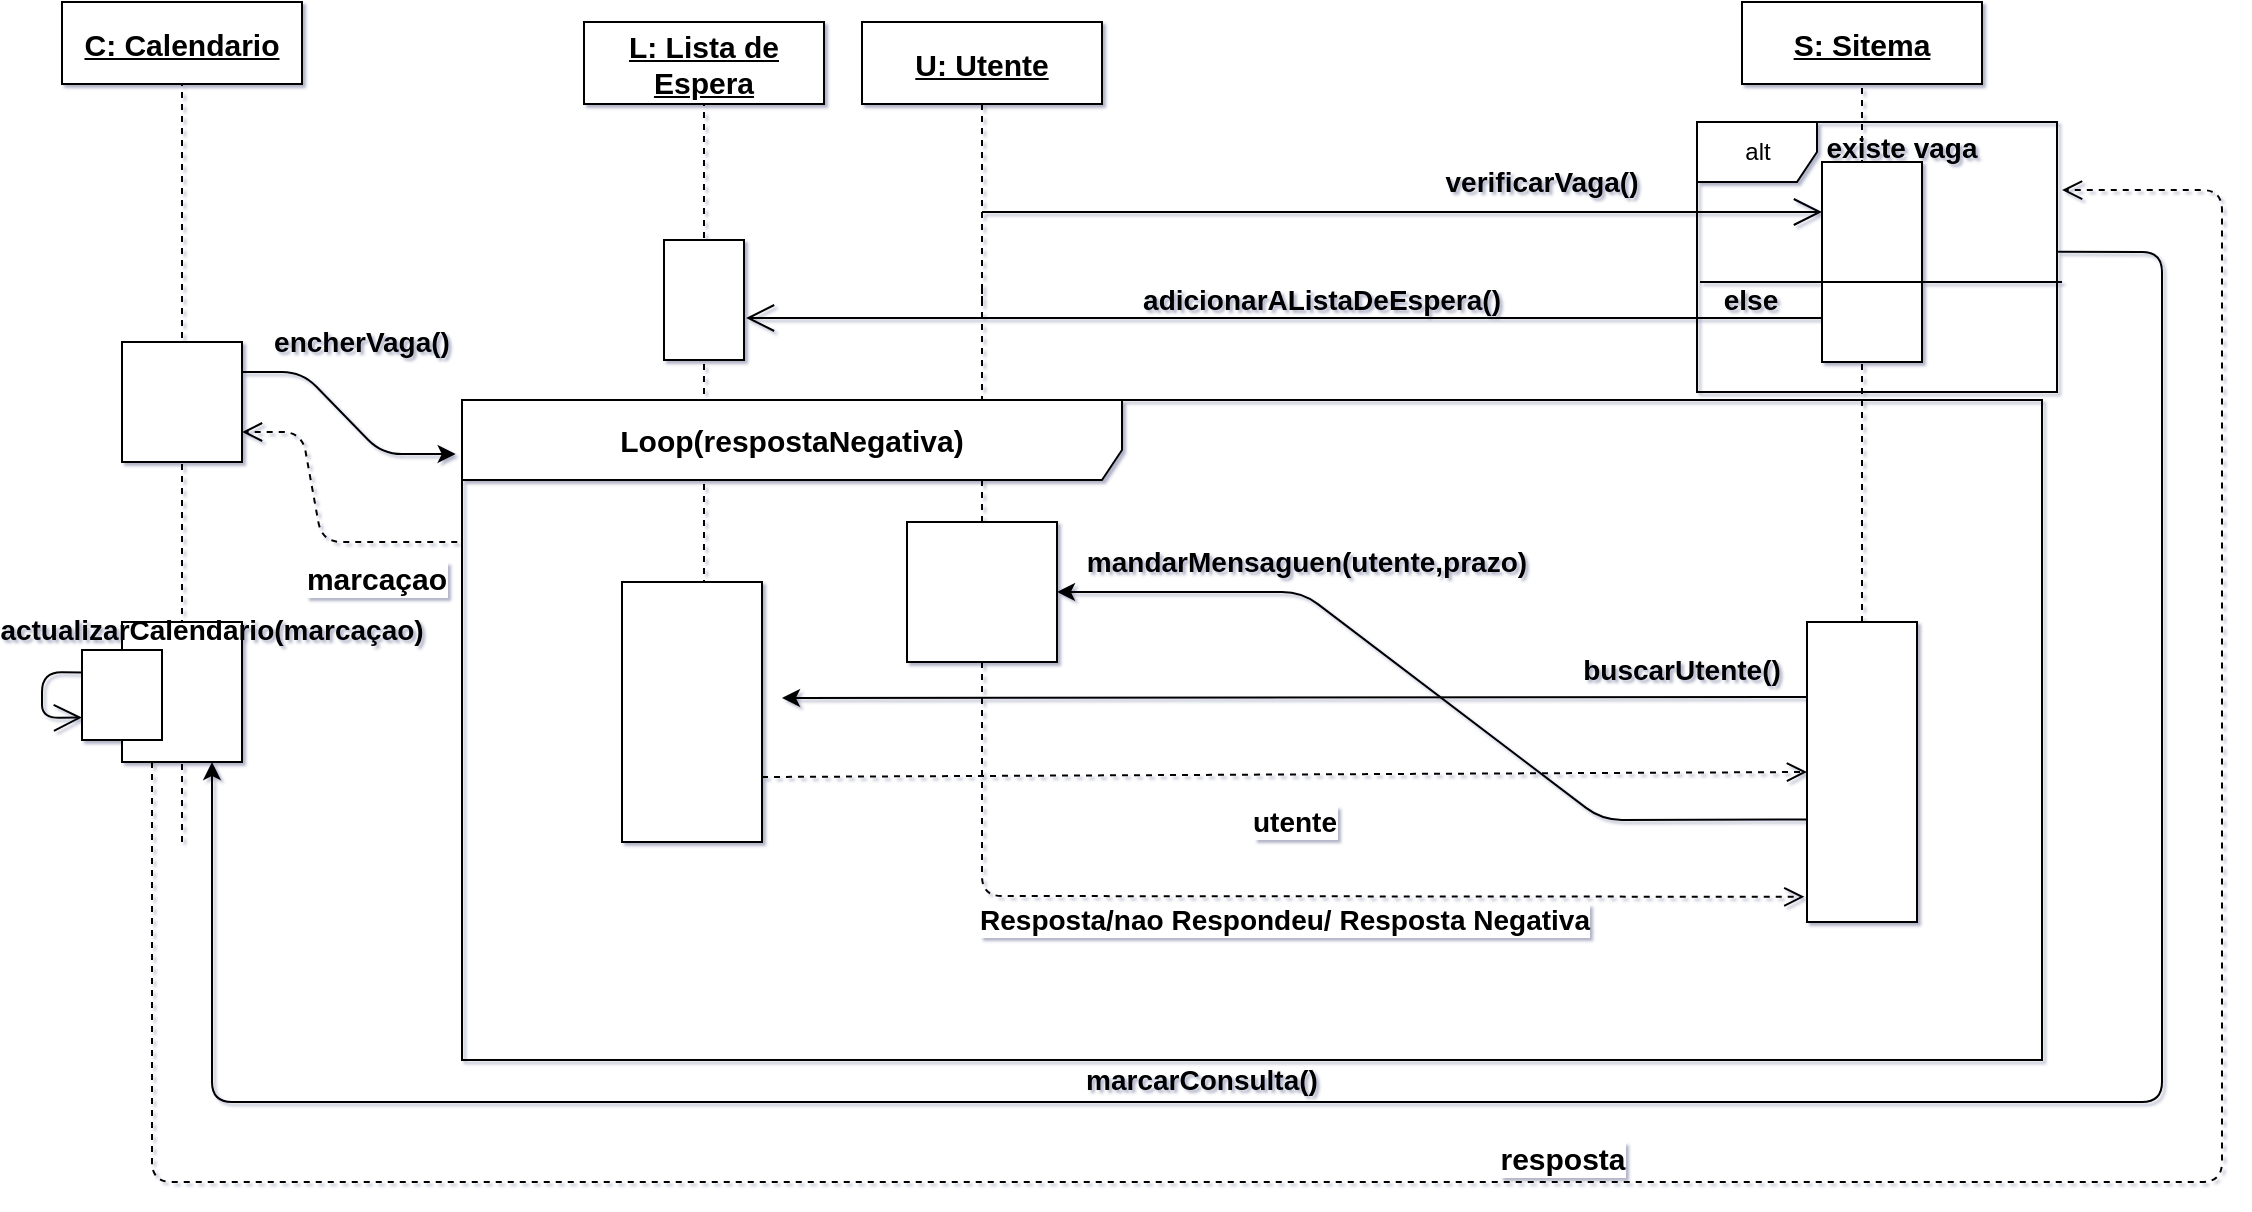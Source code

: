 <mxfile version="14.2.4" type="device"><diagram id="jkh-D11zbrZSaZodJWb8" name="Page-1"><mxGraphModel dx="1422" dy="737" grid="1" gridSize="10" guides="1" tooltips="1" connect="1" arrows="1" fold="1" page="1" pageScale="1" pageWidth="1169" pageHeight="827" math="0" shadow="1"><root><mxCell id="0"/><mxCell id="1" parent="0"/><mxCell id="V_wPJh5jmLveAQWKlIfH-1" value="alt" style="shape=umlFrame;whiteSpace=wrap;html=1;" parent="1" vertex="1"><mxGeometry x="867.5" y="170" width="180" height="135" as="geometry"/></mxCell><mxCell id="oQV6uXSuwJ7wA1GF_ZGe-3" value="L: Lista de Espera" style="text;html=1;align=center;verticalAlign=middle;whiteSpace=wrap;rounded=0;fontStyle=5;fillColor=#ffffff;strokeColor=#000000;fontSize=15;" parent="1" vertex="1"><mxGeometry x="311" y="120" width="120" height="41" as="geometry"/></mxCell><mxCell id="oQV6uXSuwJ7wA1GF_ZGe-4" value="" style="endArrow=none;dashed=1;html=1;fontSize=14;entryX=0.5;entryY=1;entryDx=0;entryDy=0;" parent="1" target="oQV6uXSuwJ7wA1GF_ZGe-3" edge="1"><mxGeometry width="50" height="50" relative="1" as="geometry"><mxPoint x="371" y="420" as="sourcePoint"/><mxPoint x="1290" y="130.5" as="targetPoint"/></mxGeometry></mxCell><mxCell id="oQV6uXSuwJ7wA1GF_ZGe-5" value="" style="rounded=0;whiteSpace=wrap;html=1;strokeColor=#000000;fillColor=#ffffff;fontSize=14;" parent="1" vertex="1"><mxGeometry x="922.5" y="420" width="55" height="150" as="geometry"/></mxCell><mxCell id="oQV6uXSuwJ7wA1GF_ZGe-6" value="" style="rounded=0;whiteSpace=wrap;html=1;strokeColor=#000000;fillColor=#ffffff;fontSize=14;" parent="1" vertex="1"><mxGeometry x="351" y="229" width="40" height="60" as="geometry"/></mxCell><mxCell id="oQV6uXSuwJ7wA1GF_ZGe-7" value="" style="rounded=0;whiteSpace=wrap;html=1;" parent="1" vertex="1"><mxGeometry x="330" y="400" width="70" height="130" as="geometry"/></mxCell><mxCell id="oQV6uXSuwJ7wA1GF_ZGe-8" value="buscarUtente()" style="text;html=1;strokeColor=none;fillColor=none;align=center;verticalAlign=middle;whiteSpace=wrap;rounded=0;fontStyle=1;fontSize=14;" parent="1" vertex="1"><mxGeometry x="800" y="434" width="120" height="20" as="geometry"/></mxCell><mxCell id="oQV6uXSuwJ7wA1GF_ZGe-9" value="&lt;b&gt;utente&lt;/b&gt;" style="html=1;verticalAlign=bottom;endArrow=open;dashed=1;endSize=8;fontSize=14;exitX=1;exitY=0.75;exitDx=0;exitDy=0;entryX=0;entryY=0.5;entryDx=0;entryDy=0;" parent="1" source="oQV6uXSuwJ7wA1GF_ZGe-7" target="oQV6uXSuwJ7wA1GF_ZGe-5" edge="1"><mxGeometry x="0.017" y="-35" relative="1" as="geometry"><mxPoint x="790" y="220" as="sourcePoint"/><mxPoint x="990" y="398" as="targetPoint"/><mxPoint as="offset"/></mxGeometry></mxCell><mxCell id="oQV6uXSuwJ7wA1GF_ZGe-10" value="" style="endArrow=classic;html=1;fontSize=14;exitX=0;exitY=0.658;exitDx=0;exitDy=0;exitPerimeter=0;entryX=1;entryY=0.5;entryDx=0;entryDy=0;" parent="1" source="oQV6uXSuwJ7wA1GF_ZGe-5" target="oQV6uXSuwJ7wA1GF_ZGe-13" edge="1"><mxGeometry width="50" height="50" relative="1" as="geometry"><mxPoint x="720" y="320" as="sourcePoint"/><mxPoint x="770" y="270" as="targetPoint"/><Array as="points"><mxPoint x="820" y="519"/><mxPoint x="670" y="405"/></Array></mxGeometry></mxCell><mxCell id="oQV6uXSuwJ7wA1GF_ZGe-11" value="&lt;b&gt;Resposta/nao Respondeu/ Resposta Negativa&lt;/b&gt;" style="html=1;verticalAlign=bottom;endArrow=open;dashed=1;endSize=8;fontSize=14;entryX=-0.024;entryY=0.916;entryDx=0;entryDy=0;entryPerimeter=0;exitX=0.5;exitY=1;exitDx=0;exitDy=0;" parent="1" source="oQV6uXSuwJ7wA1GF_ZGe-13" target="oQV6uXSuwJ7wA1GF_ZGe-5" edge="1"><mxGeometry x="0.014" y="-23" relative="1" as="geometry"><mxPoint x="530" y="320" as="sourcePoint"/><mxPoint x="710" y="290" as="targetPoint"/><Array as="points"><mxPoint x="510" y="557"/></Array><mxPoint as="offset"/></mxGeometry></mxCell><mxCell id="oQV6uXSuwJ7wA1GF_ZGe-12" value="mandarMensaguen(utente,prazo)" style="text;html=1;strokeColor=none;fillColor=none;align=center;verticalAlign=middle;whiteSpace=wrap;rounded=0;fontStyle=1;fontSize=14;" parent="1" vertex="1"><mxGeometry x="555" y="380" width="235" height="20" as="geometry"/></mxCell><mxCell id="oQV6uXSuwJ7wA1GF_ZGe-13" value="" style="rounded=0;whiteSpace=wrap;html=1;strokeColor=#000000;fillColor=#ffffff;fontSize=14;" parent="1" vertex="1"><mxGeometry x="472.5" y="370" width="75" height="70" as="geometry"/></mxCell><mxCell id="oQV6uXSuwJ7wA1GF_ZGe-14" value="" style="endArrow=classic;html=1;fontSize=14;exitX=0;exitY=0.25;exitDx=0;exitDy=0;" parent="1" source="oQV6uXSuwJ7wA1GF_ZGe-5" edge="1"><mxGeometry width="50" height="50" relative="1" as="geometry"><mxPoint x="1000" y="367.5" as="sourcePoint"/><mxPoint x="410" y="458" as="targetPoint"/><Array as="points"/></mxGeometry></mxCell><mxCell id="oQV6uXSuwJ7wA1GF_ZGe-15" value="U: Utente" style="text;html=1;align=center;verticalAlign=middle;whiteSpace=wrap;rounded=0;fontStyle=5;fillColor=#ffffff;strokeColor=#000000;fontSize=15;" parent="1" vertex="1"><mxGeometry x="450" y="120" width="120" height="41" as="geometry"/></mxCell><mxCell id="oQV6uXSuwJ7wA1GF_ZGe-16" value="" style="endArrow=none;dashed=1;html=1;entryX=0.5;entryY=1;entryDx=0;entryDy=0;" parent="1" target="oQV6uXSuwJ7wA1GF_ZGe-15" edge="1"><mxGeometry width="50" height="50" relative="1" as="geometry"><mxPoint x="510" y="260" as="sourcePoint"/><mxPoint x="630" y="270" as="targetPoint"/></mxGeometry></mxCell><mxCell id="oQV6uXSuwJ7wA1GF_ZGe-17" value="S: Sitema" style="text;html=1;align=center;verticalAlign=middle;whiteSpace=wrap;rounded=0;fontStyle=5;fillColor=#ffffff;strokeColor=#000000;fontSize=15;" parent="1" vertex="1"><mxGeometry x="890" y="110" width="120" height="41" as="geometry"/></mxCell><mxCell id="oQV6uXSuwJ7wA1GF_ZGe-18" value="" style="endArrow=none;dashed=1;html=1;entryX=0.5;entryY=1;entryDx=0;entryDy=0;exitX=0.5;exitY=0;exitDx=0;exitDy=0;" parent="1" source="oQV6uXSuwJ7wA1GF_ZGe-5" target="oQV6uXSuwJ7wA1GF_ZGe-17" edge="1"><mxGeometry width="50" height="50" relative="1" as="geometry"><mxPoint x="950.5" y="370" as="sourcePoint"/><mxPoint x="547.5" y="270" as="targetPoint"/></mxGeometry></mxCell><mxCell id="oQV6uXSuwJ7wA1GF_ZGe-20" value="C: Calendario" style="text;html=1;align=center;verticalAlign=middle;whiteSpace=wrap;rounded=0;fontStyle=5;fillColor=#ffffff;strokeColor=#000000;fontSize=15;" parent="1" vertex="1"><mxGeometry x="50" y="110" width="120" height="41" as="geometry"/></mxCell><mxCell id="oQV6uXSuwJ7wA1GF_ZGe-29" value="" style="endArrow=none;dashed=1;html=1;entryX=0.5;entryY=1;entryDx=0;entryDy=0;" parent="1" source="oQV6uXSuwJ7wA1GF_ZGe-13" edge="1"><mxGeometry width="50" height="50" relative="1" as="geometry"><mxPoint x="510" y="330" as="sourcePoint"/><mxPoint x="510.005" y="250" as="targetPoint"/></mxGeometry></mxCell><mxCell id="oQV6uXSuwJ7wA1GF_ZGe-30" value="" style="rounded=0;whiteSpace=wrap;html=1;" parent="1" vertex="1"><mxGeometry x="930" y="190" width="50" height="100" as="geometry"/></mxCell><mxCell id="oQV6uXSuwJ7wA1GF_ZGe-32" value="verificarVaga()" style="text;html=1;strokeColor=none;fillColor=none;align=center;verticalAlign=middle;whiteSpace=wrap;rounded=0;fontStyle=1;fontSize=14;" parent="1" vertex="1"><mxGeometry x="730" y="190" width="120" height="20" as="geometry"/></mxCell><mxCell id="oQV6uXSuwJ7wA1GF_ZGe-34" value="existe vaga" style="text;html=1;strokeColor=none;align=center;verticalAlign=middle;whiteSpace=wrap;rounded=0;fontStyle=1;fontSize=14;" parent="1" vertex="1"><mxGeometry x="910" y="172.5" width="120" height="20" as="geometry"/></mxCell><mxCell id="oQV6uXSuwJ7wA1GF_ZGe-35" value="" style="endArrow=none;html=1;" parent="1" edge="1"><mxGeometry width="50" height="50" relative="1" as="geometry"><mxPoint x="869" y="250" as="sourcePoint"/><mxPoint x="1050" y="250" as="targetPoint"/></mxGeometry></mxCell><mxCell id="oQV6uXSuwJ7wA1GF_ZGe-36" value="" style="endArrow=open;endFill=1;endSize=12;html=1;entryX=0;entryY=0.25;entryDx=0;entryDy=0;" parent="1" target="oQV6uXSuwJ7wA1GF_ZGe-30" edge="1"><mxGeometry width="160" relative="1" as="geometry"><mxPoint x="510" y="215" as="sourcePoint"/><mxPoint x="670" y="209.5" as="targetPoint"/></mxGeometry></mxCell><mxCell id="oQV6uXSuwJ7wA1GF_ZGe-40" value="" style="endArrow=open;endFill=1;endSize=12;html=1;entryX=1.025;entryY=0.65;entryDx=0;entryDy=0;entryPerimeter=0;" parent="1" target="oQV6uXSuwJ7wA1GF_ZGe-6" edge="1"><mxGeometry width="160" relative="1" as="geometry"><mxPoint x="930" y="268" as="sourcePoint"/><mxPoint x="790" y="269" as="targetPoint"/></mxGeometry></mxCell><mxCell id="oQV6uXSuwJ7wA1GF_ZGe-41" value="adicionarAListaDeEspera()" style="text;html=1;strokeColor=none;fillColor=none;align=center;verticalAlign=middle;whiteSpace=wrap;rounded=0;fontStyle=1;fontSize=14;" parent="1" vertex="1"><mxGeometry x="590" y="249" width="180" height="20" as="geometry"/></mxCell><mxCell id="oQV6uXSuwJ7wA1GF_ZGe-42" value="" style="endArrow=none;dashed=1;html=1;entryX=0.5;entryY=1;entryDx=0;entryDy=0;" parent="1" target="oQV6uXSuwJ7wA1GF_ZGe-20" edge="1"><mxGeometry width="50" height="50" relative="1" as="geometry"><mxPoint x="110" y="530" as="sourcePoint"/><mxPoint x="640" y="310" as="targetPoint"/><Array as="points"/></mxGeometry></mxCell><mxCell id="oQV6uXSuwJ7wA1GF_ZGe-37" value="" style="rounded=0;whiteSpace=wrap;html=1;" parent="1" vertex="1"><mxGeometry x="80" y="420" width="60" height="70" as="geometry"/></mxCell><mxCell id="oQV6uXSuwJ7wA1GF_ZGe-22" value="" style="rounded=0;whiteSpace=wrap;html=1;" parent="1" vertex="1"><mxGeometry x="80" y="280" width="60" height="60" as="geometry"/></mxCell><mxCell id="oQV6uXSuwJ7wA1GF_ZGe-1" value="&lt;font style=&quot;font-size: 15px&quot;&gt;&lt;b&gt;Loop(respostaNegativa)&lt;/b&gt;&lt;/font&gt;" style="shape=umlFrame;whiteSpace=wrap;html=1;strokeColor=#000000;fillColor=#ffffff;fontSize=14;width=330;height=40;" parent="1" vertex="1"><mxGeometry x="250" y="309" width="790" height="330" as="geometry"/></mxCell><mxCell id="oQV6uXSuwJ7wA1GF_ZGe-44" value="actualizarCalendario(marcaçao)" style="text;html=1;strokeColor=none;fillColor=none;align=center;verticalAlign=middle;whiteSpace=wrap;rounded=0;fontStyle=1;fontSize=14;" parent="1" vertex="1"><mxGeometry x="20" y="414" width="210" height="20" as="geometry"/></mxCell><mxCell id="oQV6uXSuwJ7wA1GF_ZGe-45" value="" style="endArrow=classic;html=1;exitX=1;exitY=0.25;exitDx=0;exitDy=0;entryX=-0.004;entryY=0.082;entryDx=0;entryDy=0;entryPerimeter=0;" parent="1" source="oQV6uXSuwJ7wA1GF_ZGe-22" target="oQV6uXSuwJ7wA1GF_ZGe-1" edge="1"><mxGeometry width="50" height="50" relative="1" as="geometry"><mxPoint x="590" y="460" as="sourcePoint"/><mxPoint x="640" y="410" as="targetPoint"/><Array as="points"><mxPoint x="170" y="295"/><mxPoint x="210" y="336"/></Array></mxGeometry></mxCell><mxCell id="oQV6uXSuwJ7wA1GF_ZGe-46" value="&lt;b&gt;&lt;font style=&quot;font-size: 15px&quot;&gt;marcaçao&lt;/font&gt;&lt;/b&gt;" style="html=1;verticalAlign=bottom;endArrow=open;dashed=1;endSize=8;exitX=-0.003;exitY=0.215;exitDx=0;exitDy=0;exitPerimeter=0;entryX=1;entryY=0.75;entryDx=0;entryDy=0;" parent="1" source="oQV6uXSuwJ7wA1GF_ZGe-1" target="oQV6uXSuwJ7wA1GF_ZGe-22" edge="1"><mxGeometry x="-0.469" y="30" relative="1" as="geometry"><mxPoint x="650" y="440" as="sourcePoint"/><mxPoint x="570" y="440" as="targetPoint"/><Array as="points"><mxPoint x="180" y="380"/><mxPoint x="170" y="325"/></Array><mxPoint as="offset"/></mxGeometry></mxCell><mxCell id="oQV6uXSuwJ7wA1GF_ZGe-47" value="encherVaga()" style="text;html=1;strokeColor=none;fillColor=none;align=center;verticalAlign=middle;whiteSpace=wrap;rounded=0;fontStyle=1;fontSize=14;" parent="1" vertex="1"><mxGeometry x="140" y="270" width="120" height="20" as="geometry"/></mxCell><mxCell id="YUYUIp8-Z0ezEZGfMyOC-1" value="else" style="text;html=1;strokeColor=none;fillColor=none;align=center;verticalAlign=middle;whiteSpace=wrap;rounded=0;fontStyle=1;fontSize=14;" parent="1" vertex="1"><mxGeometry x="867.5" y="249" width="52.5" height="20" as="geometry"/></mxCell><mxCell id="V_wPJh5jmLveAQWKlIfH-3" value="&lt;b&gt;&lt;font style=&quot;font-size: 15px&quot;&gt;resposta&lt;/font&gt;&lt;/b&gt;" style="html=1;verticalAlign=bottom;endArrow=open;dashed=1;endSize=8;exitX=0.25;exitY=1;exitDx=0;exitDy=0;entryX=1.014;entryY=0.252;entryDx=0;entryDy=0;entryPerimeter=0;" parent="1" source="oQV6uXSuwJ7wA1GF_ZGe-37" target="V_wPJh5jmLveAQWKlIfH-1" edge="1"><mxGeometry x="0.005" relative="1" as="geometry"><mxPoint x="620" y="380" as="sourcePoint"/><mxPoint x="95" y="690" as="targetPoint"/><Array as="points"><mxPoint x="95" y="700"/><mxPoint x="1130" y="700"/><mxPoint x="1130" y="204"/></Array><mxPoint as="offset"/></mxGeometry></mxCell><mxCell id="V_wPJh5jmLveAQWKlIfH-4" value="" style="rounded=0;whiteSpace=wrap;html=1;" parent="1" vertex="1"><mxGeometry x="60" y="434" width="40" height="45" as="geometry"/></mxCell><mxCell id="V_wPJh5jmLveAQWKlIfH-5" value="" style="endArrow=open;endFill=1;endSize=12;html=1;exitX=0;exitY=0.25;exitDx=0;exitDy=0;entryX=0;entryY=0.75;entryDx=0;entryDy=0;" parent="1" source="V_wPJh5jmLveAQWKlIfH-4" target="V_wPJh5jmLveAQWKlIfH-4" edge="1"><mxGeometry width="160" relative="1" as="geometry"><mxPoint x="500" y="370" as="sourcePoint"/><mxPoint x="660" y="370" as="targetPoint"/><Array as="points"><mxPoint x="40" y="445"/><mxPoint x="40" y="468"/></Array></mxGeometry></mxCell><mxCell id="9wRqwSgrbuMA2ZB7rTz6-2" value="" style="endArrow=classic;html=1;exitX=1.003;exitY=0.481;exitDx=0;exitDy=0;exitPerimeter=0;entryX=0.75;entryY=1;entryDx=0;entryDy=0;" edge="1" parent="1" source="V_wPJh5jmLveAQWKlIfH-1" target="oQV6uXSuwJ7wA1GF_ZGe-37"><mxGeometry width="50" height="50" relative="1" as="geometry"><mxPoint x="1048.04" y="234.935" as="sourcePoint"/><mxPoint x="130" y="530" as="targetPoint"/><Array as="points"><mxPoint x="1100" y="235"/><mxPoint x="1100" y="660"/><mxPoint x="125" y="660"/></Array></mxGeometry></mxCell><mxCell id="9wRqwSgrbuMA2ZB7rTz6-4" value="marcarConsulta()" style="text;html=1;strokeColor=none;fillColor=none;align=center;verticalAlign=middle;whiteSpace=wrap;rounded=0;fontStyle=1;fontSize=14;" vertex="1" parent="1"><mxGeometry x="530" y="639" width="180" height="20" as="geometry"/></mxCell></root></mxGraphModel></diagram></mxfile>